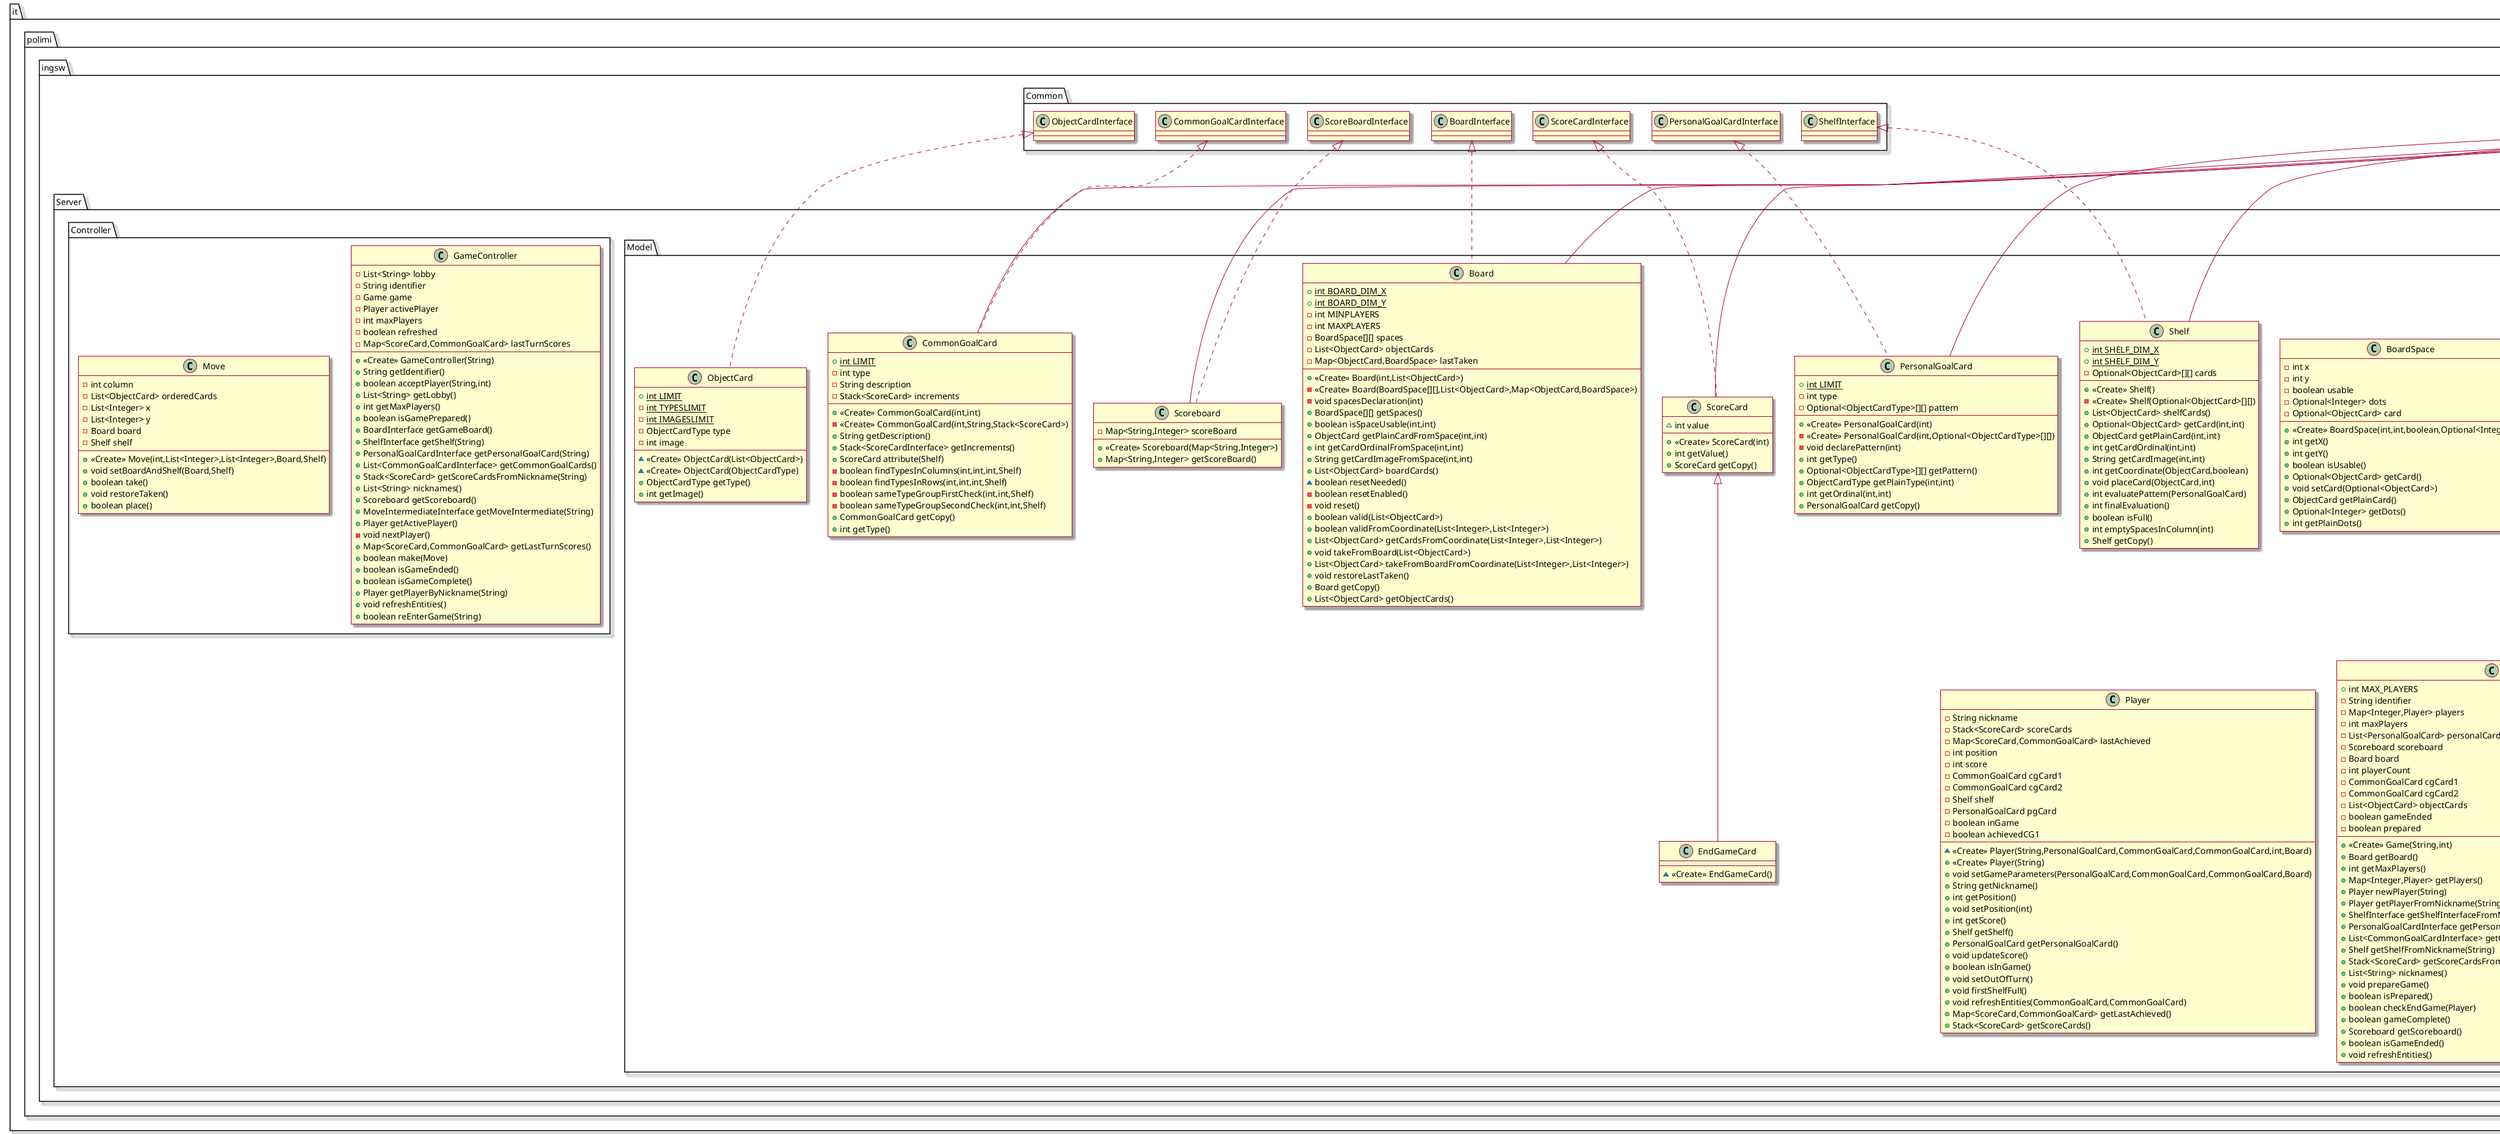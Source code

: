 @startuml

' generated via PlantUML Web Server: http://www.plantuml.com/plantuml/

' "yellow" theme
skin rose

class it.polimi.ingsw.Server.Model.PersonalGoalCard {
+ {static} int LIMIT
- int type
- Optional<ObjectCardType>[][] pattern
+ <<Create>> PersonalGoalCard(int)
- <<Create>> PersonalGoalCard(int,Optional<ObjectCardType>[][])
- void declarePattern(int)
+ int getType()
+ Optional<ObjectCardType>[][] getPattern()
+ ObjectCardType getPlainType(int,int)
+ int getOrdinal(int,int)
+ PersonalGoalCard getCopy()
}
class it.polimi.ingsw.Server.Model.ObjectCard {
+ {static} int LIMIT
- {static} int TYPESLIMIT
- {static} int IMAGESLIMIT
- ObjectCardType type
- int image
~ <<Create>> ObjectCard(List<ObjectCard>)
~ <<Create>> ObjectCard(ObjectCardType)
+ ObjectCardType getType()
+ int getImage()
}
class it.polimi.ingsw.Server.Model.ScoreCard {
~ int value
+ <<Create>> ScoreCard(int)
+ int getValue()
+ ScoreCard getCopy()
}
class it.polimi.ingsw.Server.Model.Board {
+ {static} int BOARD_DIM_X
+ {static} int BOARD_DIM_Y
- int MINPLAYERS
- int MAXPLAYERS
- BoardSpace[][] spaces
- List<ObjectCard> objectCards
- Map<ObjectCard,BoardSpace> lastTaken
+ <<Create>> Board(int,List<ObjectCard>)
- <<Create>> Board(BoardSpace[][],List<ObjectCard>,Map<ObjectCard,BoardSpace>)
- void spacesDeclaration(int)
+ BoardSpace[][] getSpaces()
+ boolean isSpaceUsable(int,int)
+ ObjectCard getPlainCardFromSpace(int,int)
+ int getCardOrdinalFromSpace(int,int)
+ String getCardImageFromSpace(int,int)
+ List<ObjectCard> boardCards()
~ boolean resetNeeded()
- boolean resetEnabled()
- void reset()
+ boolean valid(List<ObjectCard>)
+ boolean validFromCoordinate(List<Integer>,List<Integer>)
+ List<ObjectCard> getCardsFromCoordinate(List<Integer>,List<Integer>)
+ void takeFromBoard(List<ObjectCard>)
+ List<ObjectCard> takeFromBoardFromCoordinate(List<Integer>,List<Integer>)
+ void restoreLastTaken()
+ Board getCopy()
+ List<ObjectCard> getObjectCards()
}
class it.polimi.ingsw.Server.Model.BoardSpace {
- int x
- int y
- boolean usable
- Optional<Integer> dots
- Optional<ObjectCard> card
+ <<Create>> BoardSpace(int,int,boolean,Optional<Integer>)
+ int getX()
+ int getY()
+ boolean isUsable()
+ Optional<ObjectCard> getCard()
+ void setCard(Optional<ObjectCard>)
+ ObjectCard getPlainCard()
+ Optional<Integer> getDots()
+ int getPlainDots()
}
class it.polimi.ingsw.Server.Controller.GameController {
- List<String> lobby
- String identifier
- Game game
- Player activePlayer
- int maxPlayers
- boolean refreshed
- Map<ScoreCard,CommonGoalCard> lastTurnScores
+ <<Create>> GameController(String)
+ String getIdentifier()
+ boolean acceptPlayer(String,int)
+ List<String> getLobby()
+ int getMaxPlayers()
+ boolean isGamePrepared()
+ BoardInterface getGameBoard()
+ ShelfInterface getShelf(String)
+ PersonalGoalCardInterface getPersonalGoalCard(String)
+ List<CommonGoalCardInterface> getCommonGoalCards()
+ Stack<ScoreCard> getScoreCardsFromNickname(String)
+ List<String> nicknames()
+ Scoreboard getScoreboard()
+ MoveIntermediateInterface getMoveIntermediate(String)
+ Player getActivePlayer()
- void nextPlayer()
+ Map<ScoreCard,CommonGoalCard> getLastTurnScores()
+ boolean make(Move)
+ boolean isGameEnded()
+ boolean isGameComplete()
+ Player getPlayerByNickname(String)
+ void refreshEntities()
+ boolean reEnterGame(String)
}
class it.polimi.ingsw.Server.Model.Scoreboard {
- Map<String,Integer> scoreBoard
+ <<Create>> Scoreboard(Map<String,Integer>)
+ Map<String,Integer> getScoreBoard()
}
class it.polimi.ingsw.Server.Model.CommonGoalCard {
+ {static} int LIMIT
- int type
- String description
- Stack<ScoreCard> increments
+ <<Create>> CommonGoalCard(int,int)
- <<Create>> CommonGoalCard(int,String,Stack<ScoreCard>)
+ String getDescription()
+ Stack<ScoreCardInterface> getIncrements()
+ ScoreCard attribute(Shelf)
- boolean findTypesInColumns(int,int,int,Shelf)
- boolean findTypesInRows(int,int,int,Shelf)
- boolean sameTypeGroupFirstCheck(int,int,Shelf)
- boolean sameTypeGroupSecondCheck(int,int,Shelf)
+ CommonGoalCard getCopy()
+ int getType()
}
class it.polimi.ingsw.Server.Model.EndGameCard {
~ <<Create>> EndGameCard()
}
class it.polimi.ingsw.Server.Model.Shelf {
+ {static} int SHELF_DIM_X
+ {static} int SHELF_DIM_Y
- Optional<ObjectCard>[][] cards
+ <<Create>> Shelf()
- <<Create>> Shelf(Optional<ObjectCard>[][])
+ List<ObjectCard> shelfCards()
+ Optional<ObjectCard> getCard(int,int)
+ ObjectCard getPlainCard(int,int)
+ int getCardOrdinal(int,int)
+ String getCardImage(int,int)
+ int getCoordinate(ObjectCard,boolean)
+ void placeCard(ObjectCard,int)
+ int evaluatePattern(PersonalGoalCard)
+ int finalEvaluation()
+ boolean isFull()
+ int emptySpacesInColumn(int)
+ Shelf getCopy()
}
enum it.polimi.ingsw.Server.Model.ObjectCardType {
+  CATS
+  BOOKS
+  GAMES
+  FRAMES
+  TROPHIES
+  PLANTS
- int ord
~ <<Create>> ObjectCardType(int)
+ int getOrd()
}
class it.polimi.ingsw.Server.Model.Player {
- String nickname
- Stack<ScoreCard> scoreCards
- Map<ScoreCard,CommonGoalCard> lastAchieved
- int position
- int score
- CommonGoalCard cgCard1
- CommonGoalCard cgCard2
- Shelf shelf
- PersonalGoalCard pgCard
- boolean inGame
- boolean achievedCG1
~ <<Create>> Player(String,PersonalGoalCard,CommonGoalCard,CommonGoalCard,int,Board)
+ <<Create>> Player(String)
+ void setGameParameters(PersonalGoalCard,CommonGoalCard,CommonGoalCard,Board)
+ String getNickname()
+ int getPosition()
+ void setPosition(int)
+ int getScore()
+ Shelf getShelf()
+ PersonalGoalCard getPersonalGoalCard()
+ void updateScore()
+ boolean isInGame()
+ void setOutOfTurn()
+ void firstShelfFull()
+ void refreshEntities(CommonGoalCard,CommonGoalCard)
+ Map<ScoreCard,CommonGoalCard> getLastAchieved()
+ Stack<ScoreCard> getScoreCards()
}
class it.polimi.ingsw.Server.Model.Game {
+ int MAX_PLAYERS
- String identifier
- Map<Integer,Player> players
- int maxPlayers
- List<PersonalGoalCard> personalCards
- Scoreboard scoreboard
- Board board
- int playerCount
- CommonGoalCard cgCard1
- CommonGoalCard cgCard2
- List<ObjectCard> objectCards
- boolean gameEnded
- boolean prepared
+ <<Create>> Game(String,int)
+ Board getBoard()
+ int getMaxPlayers()
+ Map<Integer,Player> getPlayers()
+ Player newPlayer(String)
+ Player getPlayerFromNickname(String)
+ ShelfInterface getShelfInterfaceFromNickname(String)
+ PersonalGoalCardInterface getPersonalGoalCardInterfaceFromNickname(String)
+ List<CommonGoalCardInterface> getCommonGoalCards()
+ Shelf getShelfFromNickname(String)
+ Stack<ScoreCard> getScoreCardsFromNickname(String)
+ List<String> nicknames()
+ void prepareGame()
+ boolean isPrepared()
+ boolean checkEndGame(Player)
+ boolean gameComplete()
+ Scoreboard getScoreboard()
+ boolean isGameEnded()
+ void refreshEntities()
}
class it.polimi.ingsw.Server.Controller.Move {
- int column
- List<ObjectCard> orderedCards
- List<Integer> x
- List<Integer> y
- Board board
- Shelf shelf
+ <<Create>> Move(int,List<Integer>,List<Integer>,Board,Shelf)
+ void setBoardAndShelf(Board,Shelf)
+ boolean take()
+ void restoreTaken()
+ boolean place()
}


it.polimi.ingsw.Common.PersonalGoalCardInterface <|.. it.polimi.ingsw.Server.Model.PersonalGoalCard
java.rmi.server.UnicastRemoteObject <|-- it.polimi.ingsw.Server.Model.PersonalGoalCard
it.polimi.ingsw.Common.ObjectCardInterface <|.. it.polimi.ingsw.Server.Model.ObjectCard
it.polimi.ingsw.Common.ScoreCardInterface <|.. it.polimi.ingsw.Server.Model.ScoreCard
java.rmi.server.UnicastRemoteObject <|-- it.polimi.ingsw.Server.Model.ScoreCard
it.polimi.ingsw.Common.BoardInterface <|.. it.polimi.ingsw.Server.Model.Board
java.rmi.server.UnicastRemoteObject <|-- it.polimi.ingsw.Server.Model.Board
it.polimi.ingsw.Common.ScoreBoardInterface <|.. it.polimi.ingsw.Server.Model.Scoreboard
java.rmi.server.UnicastRemoteObject <|-- it.polimi.ingsw.Server.Model.Scoreboard
it.polimi.ingsw.Common.CommonGoalCardInterface <|.. it.polimi.ingsw.Server.Model.CommonGoalCard
java.rmi.server.UnicastRemoteObject <|-- it.polimi.ingsw.Server.Model.CommonGoalCard
it.polimi.ingsw.Server.Model.ScoreCard <|-- it.polimi.ingsw.Server.Model.EndGameCard
it.polimi.ingsw.Common.ShelfInterface <|.. it.polimi.ingsw.Server.Model.Shelf
java.rmi.server.UnicastRemoteObject <|-- it.polimi.ingsw.Server.Model.Shelf
@enduml